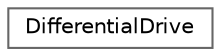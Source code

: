digraph "Graphical Class Hierarchy"
{
 // LATEX_PDF_SIZE
  bgcolor="transparent";
  edge [fontname=Helvetica,fontsize=10,labelfontname=Helvetica,labelfontsize=10];
  node [fontname=Helvetica,fontsize=10,shape=box,height=0.2,width=0.4];
  rankdir="LR";
  Node0 [id="Node000000",label="DifferentialDrive",height=0.2,width=0.4,color="grey40", fillcolor="white", style="filled",URL="$class_differential_drive.html",tooltip=" "];
}
